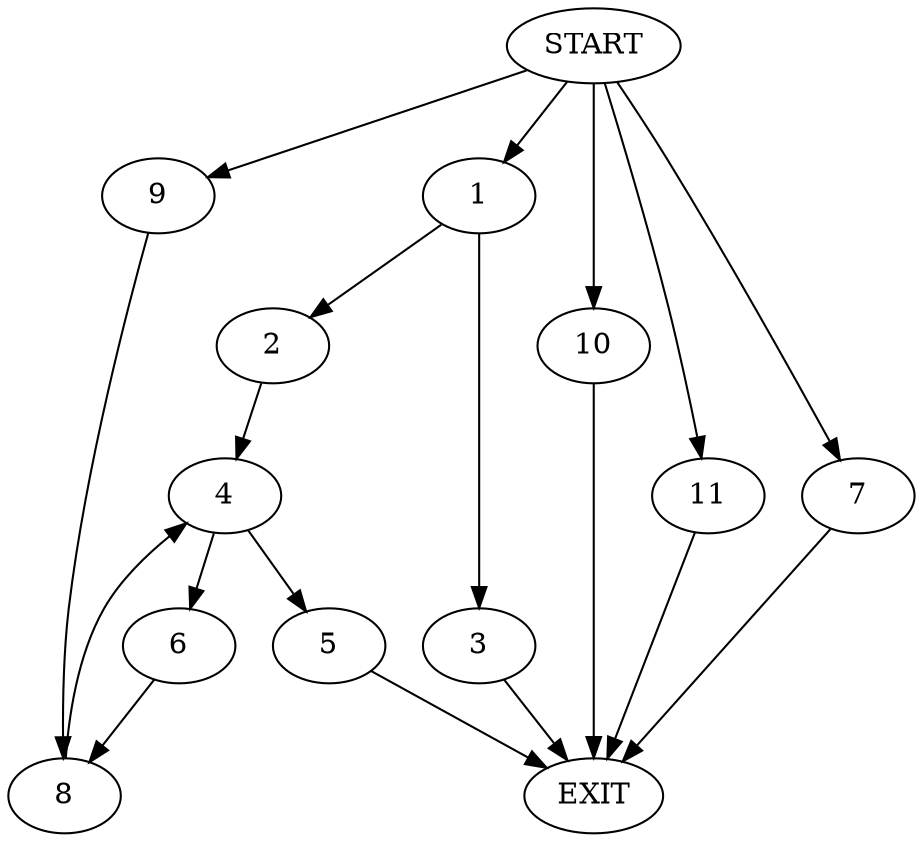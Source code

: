 digraph {
0 [label="START"]
12 [label="EXIT"]
0 -> 1
1 -> 2
1 -> 3
2 -> 4
3 -> 12
4 -> 5
4 -> 6
0 -> 7
7 -> 12
6 -> 8
5 -> 12
8 -> 4
0 -> 9
9 -> 8
0 -> 10
10 -> 12
0 -> 11
11 -> 12
}

